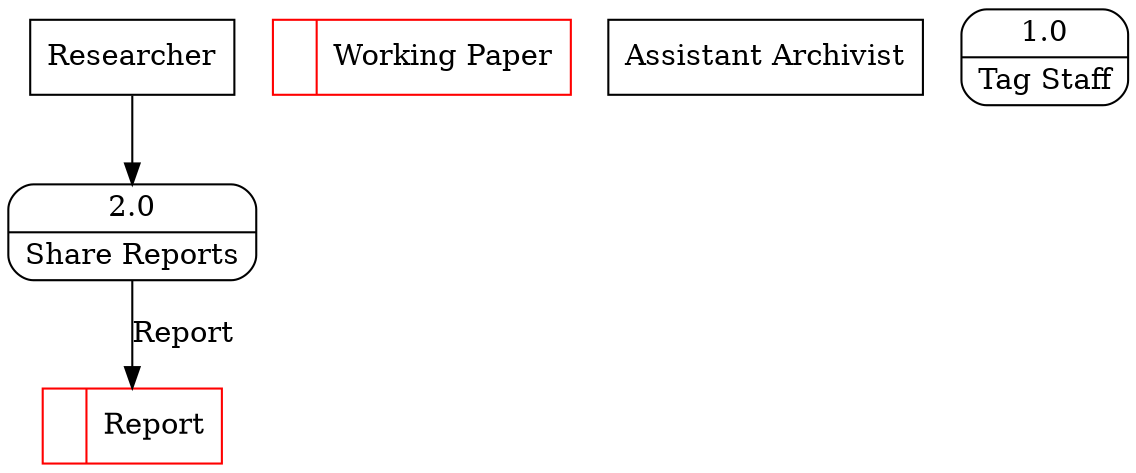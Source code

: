 digraph dfd2{ 
node[shape=record]
200 [label="<f0>  |<f1> Report " color=red];
201 [label="<f0>  |<f1> Working Paper " color=red];
202 [label="Assistant Archivist" shape=box];
203 [label="Researcher" shape=box];
204 [label="{<f0> 1.0|<f1> Tag Staff }" shape=Mrecord];
205 [label="{<f0> 2.0|<f1> Share Reports }" shape=Mrecord];
203 -> 205
205 -> 200 [label="Report"]
}